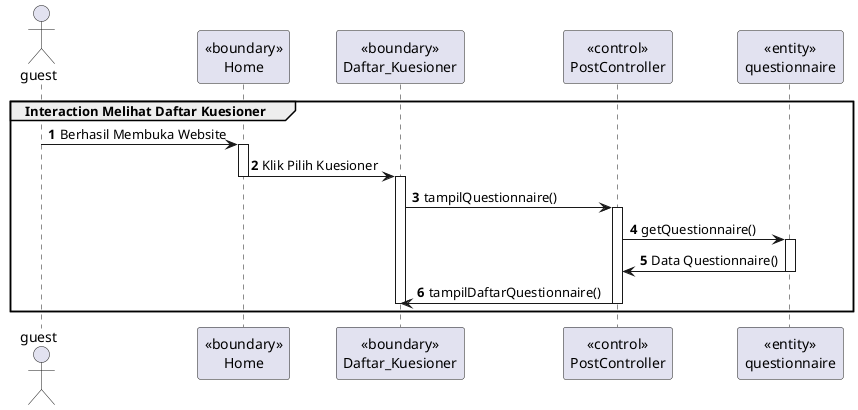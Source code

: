 @startuml Interaction Dashboard
autonumber
group Interaction Melihat Daftar Kuesioner

    actor guest 
    participant "<<boundary>>\nHome" as home
    participant "<<boundary>>\nDaftar_Kuesioner" as daftar
    participant "<<control>>\nPostController" as pcontrol
    participant "<<entity>>\nquestionnaire" as questioner

    guest-> home: Berhasil Membuka Website
    activate home
        home-> daftar: Klik Pilih Kuesioner
    deactivate home
    
    activate daftar
        daftar-> pcontrol: tampilQuestionnaire()
            activate pcontrol
                pcontrol-> questioner: getQuestionnaire()
                activate questioner
                    questioner-> pcontrol: Data Questionnaire()
                deactivate questioner
                pcontrol-> daftar: tampilDaftarQuestionnaire()
            deactivate pcontrol
    deactivate daftar
end
@enduml